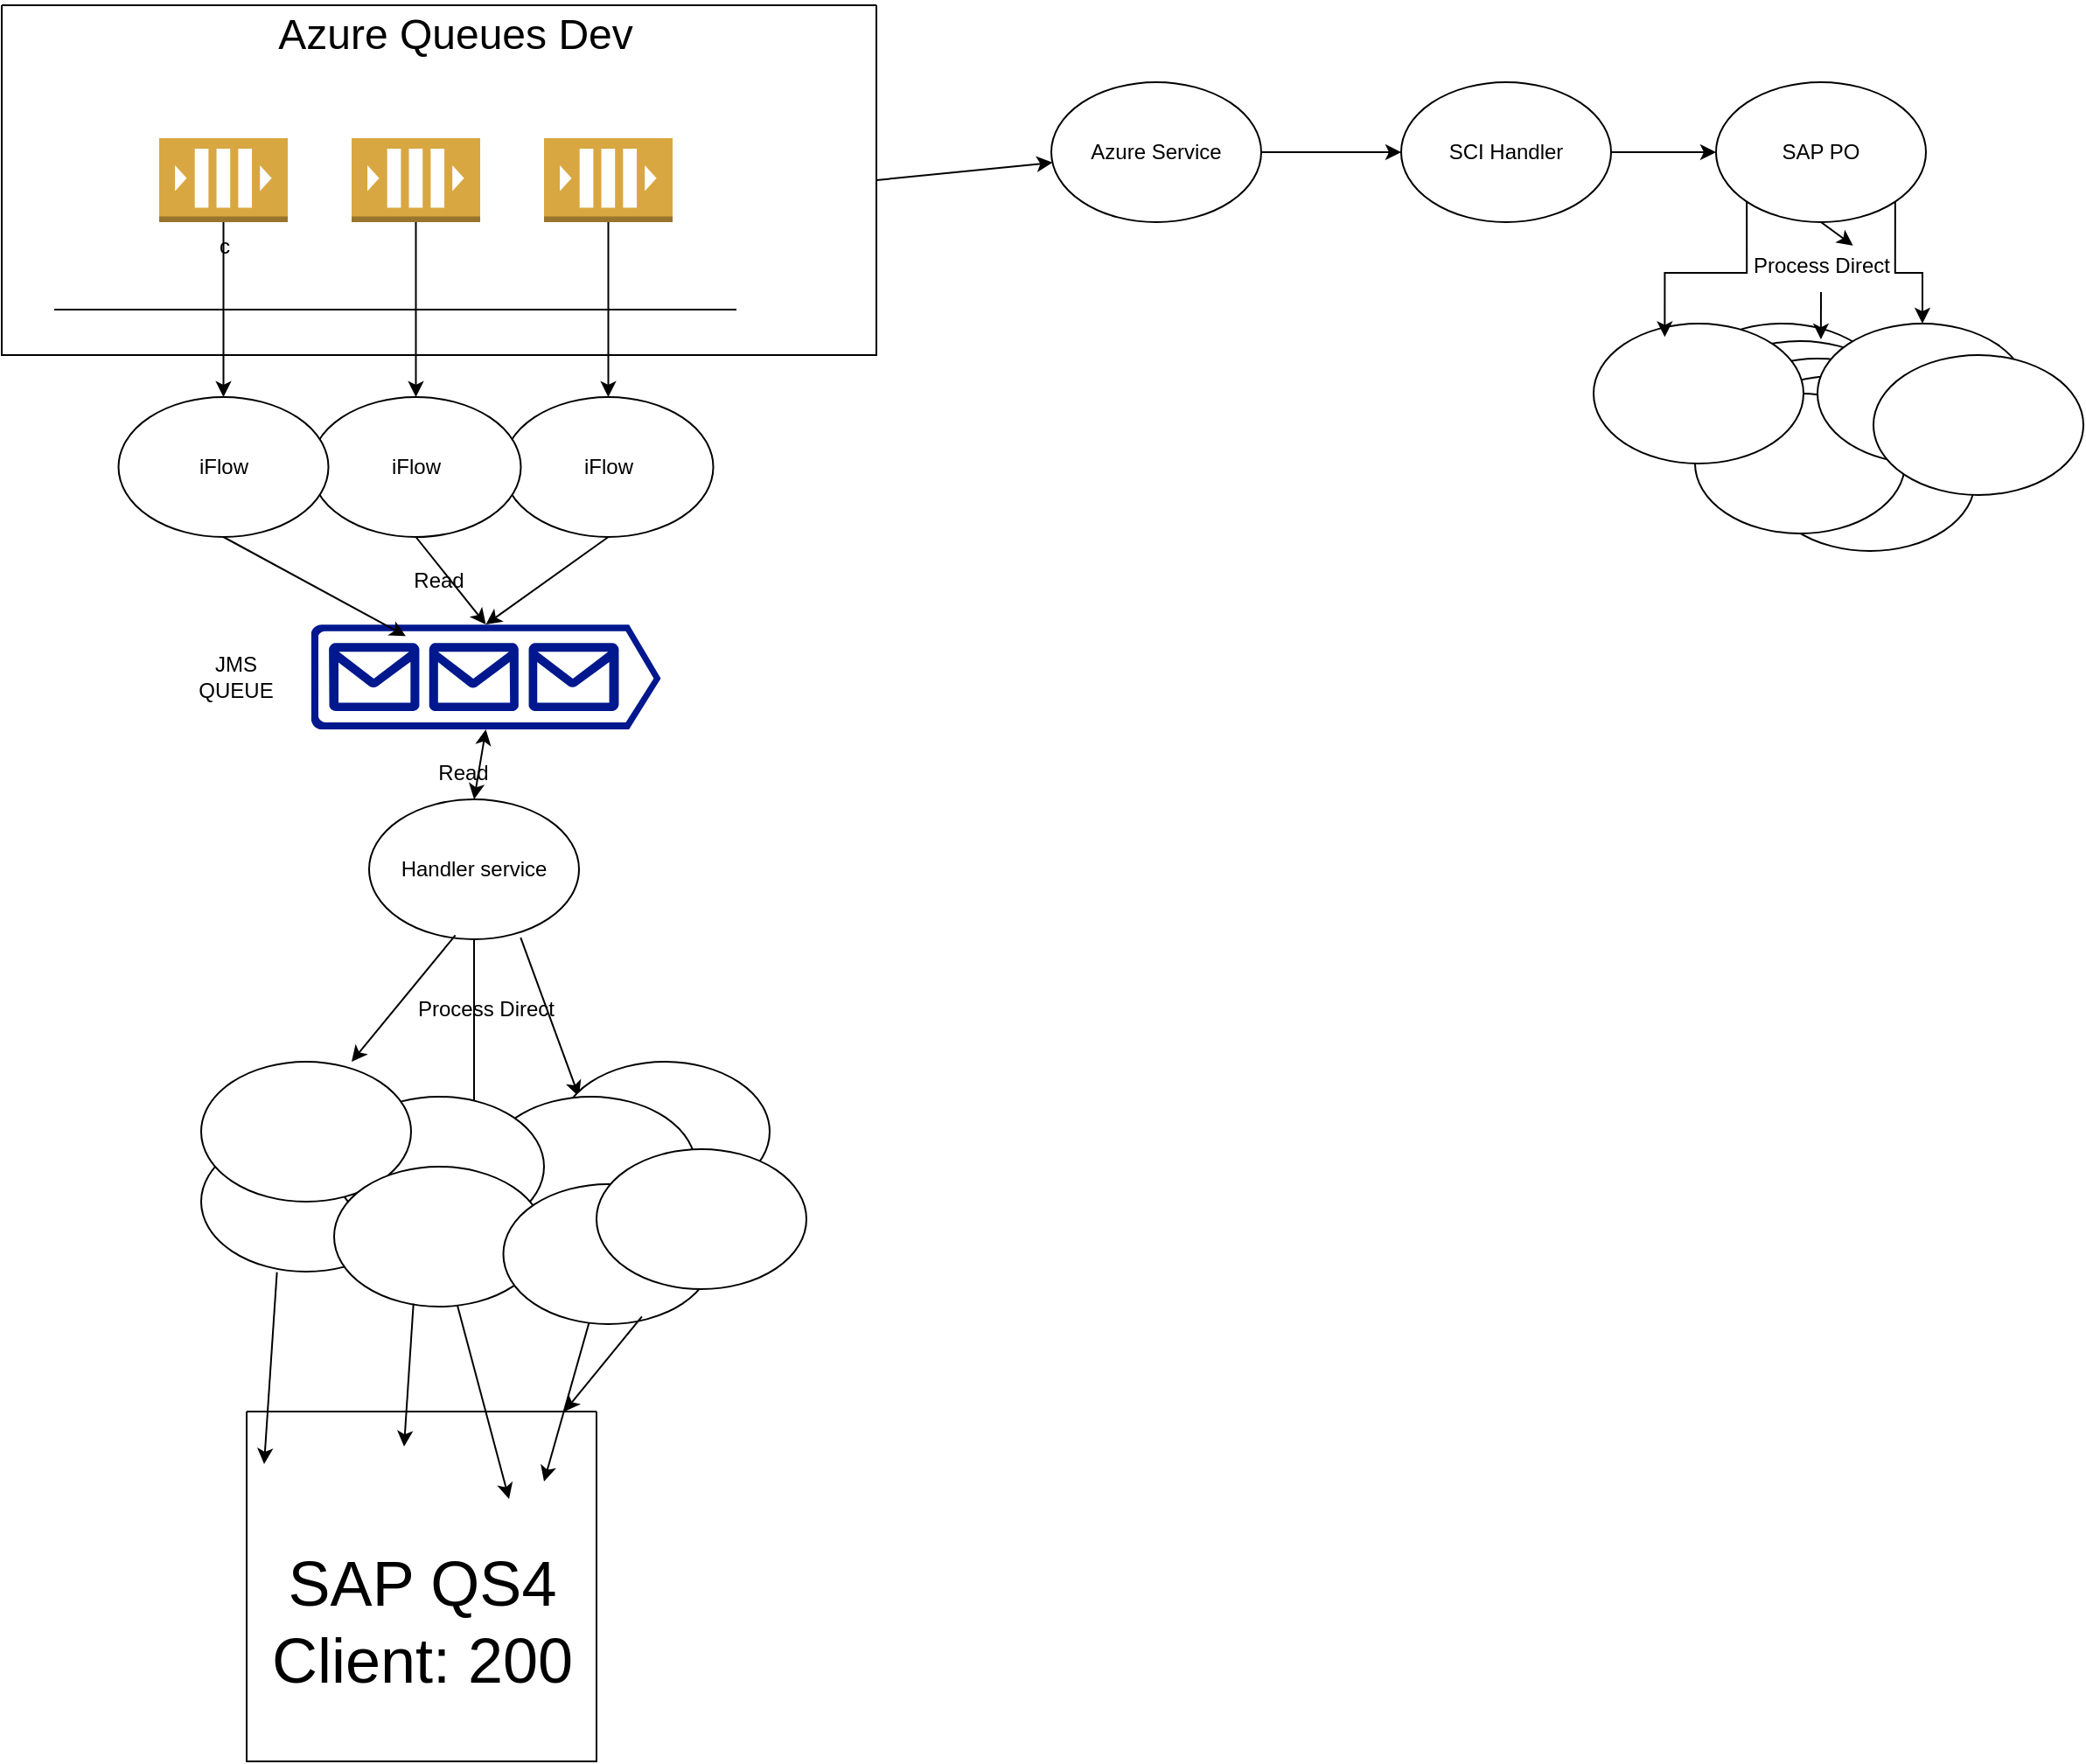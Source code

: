 <mxfile version="26.2.5">
  <diagram id="C5RBs43oDa-KdzZeNtuy" name="Page-1">
    <mxGraphModel dx="1576" dy="2071" grid="1" gridSize="10" guides="1" tooltips="1" connect="1" arrows="1" fold="1" page="1" pageScale="1" pageWidth="827" pageHeight="1169" math="0" shadow="0">
      <root>
        <mxCell id="WIyWlLk6GJQsqaUBKTNV-0" />
        <mxCell id="WIyWlLk6GJQsqaUBKTNV-1" parent="WIyWlLk6GJQsqaUBKTNV-0" />
        <mxCell id="n06JC92JtDvAnd-jPqie-0" value="c" style="outlineConnect=0;dashed=0;verticalLabelPosition=bottom;verticalAlign=top;align=center;html=1;shape=mxgraph.aws3.queue;fillColor=#D9A741;gradientColor=none;" vertex="1" parent="WIyWlLk6GJQsqaUBKTNV-1">
          <mxGeometry x="330" y="72" width="73.5" height="48" as="geometry" />
        </mxCell>
        <mxCell id="n06JC92JtDvAnd-jPqie-1" value="" style="outlineConnect=0;dashed=0;verticalLabelPosition=bottom;verticalAlign=top;align=center;html=1;shape=mxgraph.aws3.queue;fillColor=#D9A741;gradientColor=none;" vertex="1" parent="WIyWlLk6GJQsqaUBKTNV-1">
          <mxGeometry x="440" y="72" width="73.5" height="48" as="geometry" />
        </mxCell>
        <mxCell id="n06JC92JtDvAnd-jPqie-2" value="" style="outlineConnect=0;dashed=0;verticalLabelPosition=bottom;verticalAlign=top;align=center;html=1;shape=mxgraph.aws3.queue;fillColor=#D9A741;gradientColor=none;" vertex="1" parent="WIyWlLk6GJQsqaUBKTNV-1">
          <mxGeometry x="550" y="72" width="73.5" height="48" as="geometry" />
        </mxCell>
        <mxCell id="n06JC92JtDvAnd-jPqie-3" value="iFlow" style="ellipse;whiteSpace=wrap;html=1;" vertex="1" parent="WIyWlLk6GJQsqaUBKTNV-1">
          <mxGeometry x="526.75" y="220" width="120" height="80" as="geometry" />
        </mxCell>
        <mxCell id="n06JC92JtDvAnd-jPqie-5" value="" style="endArrow=classic;html=1;rounded=0;" edge="1" parent="WIyWlLk6GJQsqaUBKTNV-1" source="n06JC92JtDvAnd-jPqie-0" target="n06JC92JtDvAnd-jPqie-8">
          <mxGeometry width="50" height="50" relative="1" as="geometry">
            <mxPoint x="480" y="190" as="sourcePoint" />
            <mxPoint x="560" y="250" as="targetPoint" />
          </mxGeometry>
        </mxCell>
        <mxCell id="n06JC92JtDvAnd-jPqie-6" value="" style="endArrow=classic;html=1;rounded=0;" edge="1" parent="WIyWlLk6GJQsqaUBKTNV-1" source="n06JC92JtDvAnd-jPqie-2" target="n06JC92JtDvAnd-jPqie-3">
          <mxGeometry width="50" height="50" relative="1" as="geometry">
            <mxPoint x="550" y="170" as="sourcePoint" />
            <mxPoint x="811" y="247" as="targetPoint" />
          </mxGeometry>
        </mxCell>
        <mxCell id="n06JC92JtDvAnd-jPqie-7" value="iFlow" style="ellipse;whiteSpace=wrap;html=1;" vertex="1" parent="WIyWlLk6GJQsqaUBKTNV-1">
          <mxGeometry x="416.75" y="220" width="120" height="80" as="geometry" />
        </mxCell>
        <mxCell id="n06JC92JtDvAnd-jPqie-8" value="iFlow" style="ellipse;whiteSpace=wrap;html=1;" vertex="1" parent="WIyWlLk6GJQsqaUBKTNV-1">
          <mxGeometry x="306.75" y="220" width="120" height="80" as="geometry" />
        </mxCell>
        <mxCell id="n06JC92JtDvAnd-jPqie-10" value="" style="endArrow=classic;html=1;rounded=0;" edge="1" parent="WIyWlLk6GJQsqaUBKTNV-1" source="n06JC92JtDvAnd-jPqie-1" target="n06JC92JtDvAnd-jPqie-7">
          <mxGeometry width="50" height="50" relative="1" as="geometry">
            <mxPoint x="480" y="190" as="sourcePoint" />
            <mxPoint x="530" y="140" as="targetPoint" />
          </mxGeometry>
        </mxCell>
        <mxCell id="n06JC92JtDvAnd-jPqie-12" value="" style="endArrow=none;html=1;rounded=0;" edge="1" parent="WIyWlLk6GJQsqaUBKTNV-1">
          <mxGeometry width="50" height="50" relative="1" as="geometry">
            <mxPoint x="270" y="170" as="sourcePoint" />
            <mxPoint x="660" y="170" as="targetPoint" />
          </mxGeometry>
        </mxCell>
        <mxCell id="n06JC92JtDvAnd-jPqie-14" value="" style="swimlane;startSize=0;" vertex="1" parent="WIyWlLk6GJQsqaUBKTNV-1">
          <mxGeometry x="240" y="-4" width="500" height="200" as="geometry" />
        </mxCell>
        <mxCell id="n06JC92JtDvAnd-jPqie-15" value="&lt;font style=&quot;font-size: 24px;&quot;&gt;Azure Queues Dev&lt;/font&gt;" style="text;html=1;align=center;verticalAlign=middle;resizable=0;points=[];autosize=1;strokeColor=none;fillColor=none;" vertex="1" parent="WIyWlLk6GJQsqaUBKTNV-1">
          <mxGeometry x="384" y="-7" width="230" height="40" as="geometry" />
        </mxCell>
        <mxCell id="n06JC92JtDvAnd-jPqie-17" value="" style="sketch=0;aspect=fixed;pointerEvents=1;shadow=0;dashed=0;html=1;strokeColor=none;labelPosition=center;verticalLabelPosition=bottom;verticalAlign=top;align=center;fillColor=#00188D;shape=mxgraph.azure.queue_generic" vertex="1" parent="WIyWlLk6GJQsqaUBKTNV-1">
          <mxGeometry x="416.75" y="350" width="200" height="60" as="geometry" />
        </mxCell>
        <mxCell id="n06JC92JtDvAnd-jPqie-18" value="" style="endArrow=classic;html=1;rounded=0;exitX=0.5;exitY=1;exitDx=0;exitDy=0;entryX=0.5;entryY=0;entryDx=0;entryDy=0;entryPerimeter=0;" edge="1" parent="WIyWlLk6GJQsqaUBKTNV-1" source="n06JC92JtDvAnd-jPqie-7" target="n06JC92JtDvAnd-jPqie-17">
          <mxGeometry width="50" height="50" relative="1" as="geometry">
            <mxPoint x="496.75" y="310" as="sourcePoint" />
            <mxPoint x="490" y="340" as="targetPoint" />
          </mxGeometry>
        </mxCell>
        <mxCell id="n06JC92JtDvAnd-jPqie-19" value="" style="endArrow=classic;html=1;rounded=0;exitX=0.5;exitY=1;exitDx=0;exitDy=0;entryX=0.271;entryY=0.111;entryDx=0;entryDy=0;entryPerimeter=0;" edge="1" parent="WIyWlLk6GJQsqaUBKTNV-1" source="n06JC92JtDvAnd-jPqie-8" target="n06JC92JtDvAnd-jPqie-17">
          <mxGeometry width="50" height="50" relative="1" as="geometry">
            <mxPoint x="480" y="250" as="sourcePoint" />
            <mxPoint x="530" y="200" as="targetPoint" />
          </mxGeometry>
        </mxCell>
        <mxCell id="n06JC92JtDvAnd-jPqie-20" value="" style="endArrow=classic;html=1;rounded=0;exitX=0.5;exitY=1;exitDx=0;exitDy=0;entryX=0.5;entryY=0;entryDx=0;entryDy=0;entryPerimeter=0;" edge="1" parent="WIyWlLk6GJQsqaUBKTNV-1" source="n06JC92JtDvAnd-jPqie-3" target="n06JC92JtDvAnd-jPqie-17">
          <mxGeometry width="50" height="50" relative="1" as="geometry">
            <mxPoint x="590" y="320" as="sourcePoint" />
            <mxPoint x="560" y="340" as="targetPoint" />
          </mxGeometry>
        </mxCell>
        <mxCell id="n06JC92JtDvAnd-jPqie-21" value="JMS QUEUE" style="text;html=1;align=center;verticalAlign=middle;whiteSpace=wrap;rounded=0;" vertex="1" parent="WIyWlLk6GJQsqaUBKTNV-1">
          <mxGeometry x="343.5" y="365" width="60" height="30" as="geometry" />
        </mxCell>
        <mxCell id="n06JC92JtDvAnd-jPqie-22" value="Handler service" style="ellipse;whiteSpace=wrap;html=1;" vertex="1" parent="WIyWlLk6GJQsqaUBKTNV-1">
          <mxGeometry x="450" y="450" width="120" height="80" as="geometry" />
        </mxCell>
        <mxCell id="n06JC92JtDvAnd-jPqie-24" value="" style="endArrow=classic;html=1;rounded=0;exitX=0.411;exitY=0.971;exitDx=0;exitDy=0;exitPerimeter=0;" edge="1" parent="WIyWlLk6GJQsqaUBKTNV-1" source="n06JC92JtDvAnd-jPqie-22">
          <mxGeometry width="50" height="50" relative="1" as="geometry">
            <mxPoint x="480" y="480" as="sourcePoint" />
            <mxPoint x="440" y="600" as="targetPoint" />
          </mxGeometry>
        </mxCell>
        <mxCell id="n06JC92JtDvAnd-jPqie-25" value="" style="endArrow=classic;html=1;rounded=0;exitX=0.722;exitY=0.988;exitDx=0;exitDy=0;exitPerimeter=0;" edge="1" parent="WIyWlLk6GJQsqaUBKTNV-1" source="n06JC92JtDvAnd-jPqie-22">
          <mxGeometry width="50" height="50" relative="1" as="geometry">
            <mxPoint x="590" y="650" as="sourcePoint" />
            <mxPoint x="570" y="620" as="targetPoint" />
          </mxGeometry>
        </mxCell>
        <mxCell id="n06JC92JtDvAnd-jPqie-26" value="" style="endArrow=classic;startArrow=classic;html=1;rounded=0;exitX=0.5;exitY=1;exitDx=0;exitDy=0;exitPerimeter=0;entryX=0.5;entryY=0;entryDx=0;entryDy=0;" edge="1" parent="WIyWlLk6GJQsqaUBKTNV-1" source="n06JC92JtDvAnd-jPqie-17" target="n06JC92JtDvAnd-jPqie-22">
          <mxGeometry width="50" height="50" relative="1" as="geometry">
            <mxPoint x="480" y="480" as="sourcePoint" />
            <mxPoint x="530" y="430" as="targetPoint" />
          </mxGeometry>
        </mxCell>
        <mxCell id="n06JC92JtDvAnd-jPqie-28" value="" style="endArrow=classic;html=1;rounded=0;exitX=0.5;exitY=1;exitDx=0;exitDy=0;" edge="1" parent="WIyWlLk6GJQsqaUBKTNV-1" source="n06JC92JtDvAnd-jPqie-22">
          <mxGeometry width="50" height="50" relative="1" as="geometry">
            <mxPoint x="510" y="530" as="sourcePoint" />
            <mxPoint x="510" y="660" as="targetPoint" />
          </mxGeometry>
        </mxCell>
        <mxCell id="n06JC92JtDvAnd-jPqie-29" value="Read" style="text;html=1;align=center;verticalAlign=middle;whiteSpace=wrap;rounded=0;" vertex="1" parent="WIyWlLk6GJQsqaUBKTNV-1">
          <mxGeometry x="370" y="310" width="240" height="30" as="geometry" />
        </mxCell>
        <mxCell id="n06JC92JtDvAnd-jPqie-30" value="Read" style="text;html=1;align=center;verticalAlign=middle;whiteSpace=wrap;rounded=0;" vertex="1" parent="WIyWlLk6GJQsqaUBKTNV-1">
          <mxGeometry x="383.5" y="420" width="240" height="30" as="geometry" />
        </mxCell>
        <mxCell id="n06JC92JtDvAnd-jPqie-31" value="Process Direct" style="text;html=1;align=center;verticalAlign=middle;whiteSpace=wrap;rounded=0;" vertex="1" parent="WIyWlLk6GJQsqaUBKTNV-1">
          <mxGeometry x="396.75" y="555" width="240" height="30" as="geometry" />
        </mxCell>
        <mxCell id="n06JC92JtDvAnd-jPqie-32" value="" style="ellipse;whiteSpace=wrap;html=1;" vertex="1" parent="WIyWlLk6GJQsqaUBKTNV-1">
          <mxGeometry x="354" y="640" width="120" height="80" as="geometry" />
        </mxCell>
        <mxCell id="n06JC92JtDvAnd-jPqie-33" value="" style="ellipse;whiteSpace=wrap;html=1;" vertex="1" parent="WIyWlLk6GJQsqaUBKTNV-1">
          <mxGeometry x="559" y="600" width="120" height="80" as="geometry" />
        </mxCell>
        <mxCell id="n06JC92JtDvAnd-jPqie-34" value="" style="ellipse;whiteSpace=wrap;html=1;" vertex="1" parent="WIyWlLk6GJQsqaUBKTNV-1">
          <mxGeometry x="516.75" y="620" width="120" height="80" as="geometry" />
        </mxCell>
        <mxCell id="n06JC92JtDvAnd-jPqie-35" value="" style="ellipse;whiteSpace=wrap;html=1;" vertex="1" parent="WIyWlLk6GJQsqaUBKTNV-1">
          <mxGeometry x="430" y="620" width="120" height="80" as="geometry" />
        </mxCell>
        <mxCell id="n06JC92JtDvAnd-jPqie-36" value="" style="ellipse;whiteSpace=wrap;html=1;" vertex="1" parent="WIyWlLk6GJQsqaUBKTNV-1">
          <mxGeometry x="354" y="600" width="120" height="80" as="geometry" />
        </mxCell>
        <mxCell id="n06JC92JtDvAnd-jPqie-37" value="" style="ellipse;whiteSpace=wrap;html=1;" vertex="1" parent="WIyWlLk6GJQsqaUBKTNV-1">
          <mxGeometry x="430" y="660" width="120" height="80" as="geometry" />
        </mxCell>
        <mxCell id="n06JC92JtDvAnd-jPqie-38" value="" style="ellipse;whiteSpace=wrap;html=1;" vertex="1" parent="WIyWlLk6GJQsqaUBKTNV-1">
          <mxGeometry x="526.75" y="670" width="120" height="80" as="geometry" />
        </mxCell>
        <mxCell id="n06JC92JtDvAnd-jPqie-39" value="" style="ellipse;whiteSpace=wrap;html=1;" vertex="1" parent="WIyWlLk6GJQsqaUBKTNV-1">
          <mxGeometry x="580" y="650" width="120" height="80" as="geometry" />
        </mxCell>
        <mxCell id="n06JC92JtDvAnd-jPqie-40" value="" style="endArrow=classic;html=1;rounded=0;" edge="1" parent="WIyWlLk6GJQsqaUBKTNV-1" source="n06JC92JtDvAnd-jPqie-38">
          <mxGeometry width="50" height="50" relative="1" as="geometry">
            <mxPoint x="570" y="820" as="sourcePoint" />
            <mxPoint x="550" y="840" as="targetPoint" />
          </mxGeometry>
        </mxCell>
        <mxCell id="n06JC92JtDvAnd-jPqie-41" value="" style="endArrow=classic;html=1;rounded=0;" edge="1" parent="WIyWlLk6GJQsqaUBKTNV-1" source="n06JC92JtDvAnd-jPqie-37">
          <mxGeometry width="50" height="50" relative="1" as="geometry">
            <mxPoint x="490" y="790" as="sourcePoint" />
            <mxPoint x="530" y="850" as="targetPoint" />
          </mxGeometry>
        </mxCell>
        <mxCell id="n06JC92JtDvAnd-jPqie-42" value="" style="endArrow=classic;html=1;rounded=0;exitX=0.361;exitY=1.004;exitDx=0;exitDy=0;exitPerimeter=0;" edge="1" parent="WIyWlLk6GJQsqaUBKTNV-1" source="n06JC92JtDvAnd-jPqie-32">
          <mxGeometry width="50" height="50" relative="1" as="geometry">
            <mxPoint x="400" y="730" as="sourcePoint" />
            <mxPoint x="390" y="830" as="targetPoint" />
          </mxGeometry>
        </mxCell>
        <mxCell id="n06JC92JtDvAnd-jPqie-43" value="" style="endArrow=classic;html=1;rounded=0;exitX=0.378;exitY=0.979;exitDx=0;exitDy=0;exitPerimeter=0;" edge="1" parent="WIyWlLk6GJQsqaUBKTNV-1" source="n06JC92JtDvAnd-jPqie-37">
          <mxGeometry width="50" height="50" relative="1" as="geometry">
            <mxPoint x="490" y="790" as="sourcePoint" />
            <mxPoint x="470" y="820" as="targetPoint" />
          </mxGeometry>
        </mxCell>
        <mxCell id="n06JC92JtDvAnd-jPqie-44" value="" style="endArrow=classic;html=1;rounded=0;exitX=0.66;exitY=0.946;exitDx=0;exitDy=0;exitPerimeter=0;" edge="1" parent="WIyWlLk6GJQsqaUBKTNV-1" source="n06JC92JtDvAnd-jPqie-38" target="n06JC92JtDvAnd-jPqie-45">
          <mxGeometry width="50" height="50" relative="1" as="geometry">
            <mxPoint x="490" y="790" as="sourcePoint" />
            <mxPoint x="590" y="850" as="targetPoint" />
          </mxGeometry>
        </mxCell>
        <mxCell id="n06JC92JtDvAnd-jPqie-45" value="" style="swimlane;startSize=0;" vertex="1" parent="WIyWlLk6GJQsqaUBKTNV-1">
          <mxGeometry x="380" y="800" width="200" height="200" as="geometry" />
        </mxCell>
        <mxCell id="n06JC92JtDvAnd-jPqie-47" value="&lt;font style=&quot;font-size: 36px;&quot;&gt;SAP QS4&lt;br&gt;Client: 200&lt;/font&gt;" style="text;html=1;align=center;verticalAlign=middle;resizable=0;points=[];autosize=1;strokeColor=none;fillColor=none;" vertex="1" parent="n06JC92JtDvAnd-jPqie-45">
          <mxGeometry y="70" width="200" height="100" as="geometry" />
        </mxCell>
        <mxCell id="n06JC92JtDvAnd-jPqie-52" style="edgeStyle=orthogonalEdgeStyle;rounded=0;orthogonalLoop=1;jettySize=auto;html=1;exitX=1;exitY=0.5;exitDx=0;exitDy=0;entryX=0;entryY=0.5;entryDx=0;entryDy=0;" edge="1" parent="WIyWlLk6GJQsqaUBKTNV-1" source="n06JC92JtDvAnd-jPqie-48" target="n06JC92JtDvAnd-jPqie-49">
          <mxGeometry relative="1" as="geometry" />
        </mxCell>
        <mxCell id="n06JC92JtDvAnd-jPqie-48" value="Azure Service" style="ellipse;whiteSpace=wrap;html=1;" vertex="1" parent="WIyWlLk6GJQsqaUBKTNV-1">
          <mxGeometry x="840" y="40" width="120" height="80" as="geometry" />
        </mxCell>
        <mxCell id="n06JC92JtDvAnd-jPqie-53" style="edgeStyle=orthogonalEdgeStyle;rounded=0;orthogonalLoop=1;jettySize=auto;html=1;exitX=1;exitY=0.5;exitDx=0;exitDy=0;entryX=0;entryY=0.5;entryDx=0;entryDy=0;" edge="1" parent="WIyWlLk6GJQsqaUBKTNV-1" source="n06JC92JtDvAnd-jPqie-49" target="n06JC92JtDvAnd-jPqie-50">
          <mxGeometry relative="1" as="geometry" />
        </mxCell>
        <mxCell id="n06JC92JtDvAnd-jPqie-49" value="SCI Handler" style="ellipse;whiteSpace=wrap;html=1;" vertex="1" parent="WIyWlLk6GJQsqaUBKTNV-1">
          <mxGeometry x="1040" y="40" width="120" height="80" as="geometry" />
        </mxCell>
        <mxCell id="n06JC92JtDvAnd-jPqie-65" style="edgeStyle=orthogonalEdgeStyle;rounded=0;orthogonalLoop=1;jettySize=auto;html=1;exitX=1;exitY=1;exitDx=0;exitDy=0;entryX=0.5;entryY=0;entryDx=0;entryDy=0;" edge="1" parent="WIyWlLk6GJQsqaUBKTNV-1" source="n06JC92JtDvAnd-jPqie-50" target="n06JC92JtDvAnd-jPqie-62">
          <mxGeometry relative="1" as="geometry" />
        </mxCell>
        <mxCell id="n06JC92JtDvAnd-jPqie-50" value="SAP PO" style="ellipse;whiteSpace=wrap;html=1;" vertex="1" parent="WIyWlLk6GJQsqaUBKTNV-1">
          <mxGeometry x="1220" y="40" width="120" height="80" as="geometry" />
        </mxCell>
        <mxCell id="n06JC92JtDvAnd-jPqie-51" value="" style="endArrow=classic;html=1;rounded=0;exitX=1;exitY=0.5;exitDx=0;exitDy=0;" edge="1" parent="WIyWlLk6GJQsqaUBKTNV-1" source="n06JC92JtDvAnd-jPqie-14" target="n06JC92JtDvAnd-jPqie-48">
          <mxGeometry width="50" height="50" relative="1" as="geometry">
            <mxPoint x="970" y="360" as="sourcePoint" />
            <mxPoint x="1020" y="310" as="targetPoint" />
          </mxGeometry>
        </mxCell>
        <mxCell id="n06JC92JtDvAnd-jPqie-54" value="" style="ellipse;whiteSpace=wrap;html=1;" vertex="1" parent="WIyWlLk6GJQsqaUBKTNV-1">
          <mxGeometry x="1198" y="178" width="120" height="80" as="geometry" />
        </mxCell>
        <mxCell id="n06JC92JtDvAnd-jPqie-55" value="" style="ellipse;whiteSpace=wrap;html=1;" vertex="1" parent="WIyWlLk6GJQsqaUBKTNV-1">
          <mxGeometry x="1208" y="188" width="120" height="80" as="geometry" />
        </mxCell>
        <mxCell id="n06JC92JtDvAnd-jPqie-56" value="" style="ellipse;whiteSpace=wrap;html=1;" vertex="1" parent="WIyWlLk6GJQsqaUBKTNV-1">
          <mxGeometry x="1218" y="198" width="120" height="80" as="geometry" />
        </mxCell>
        <mxCell id="n06JC92JtDvAnd-jPqie-57" value="" style="ellipse;whiteSpace=wrap;html=1;" vertex="1" parent="WIyWlLk6GJQsqaUBKTNV-1">
          <mxGeometry x="1228" y="208" width="120" height="80" as="geometry" />
        </mxCell>
        <mxCell id="n06JC92JtDvAnd-jPqie-58" value="" style="ellipse;whiteSpace=wrap;html=1;" vertex="1" parent="WIyWlLk6GJQsqaUBKTNV-1">
          <mxGeometry x="1238" y="218" width="120" height="80" as="geometry" />
        </mxCell>
        <mxCell id="n06JC92JtDvAnd-jPqie-59" value="" style="ellipse;whiteSpace=wrap;html=1;" vertex="1" parent="WIyWlLk6GJQsqaUBKTNV-1">
          <mxGeometry x="1248" y="228" width="120" height="80" as="geometry" />
        </mxCell>
        <mxCell id="n06JC92JtDvAnd-jPqie-60" value="" style="ellipse;whiteSpace=wrap;html=1;" vertex="1" parent="WIyWlLk6GJQsqaUBKTNV-1">
          <mxGeometry x="1208" y="218" width="120" height="80" as="geometry" />
        </mxCell>
        <mxCell id="n06JC92JtDvAnd-jPqie-61" value="" style="ellipse;whiteSpace=wrap;html=1;" vertex="1" parent="WIyWlLk6GJQsqaUBKTNV-1">
          <mxGeometry x="1150" y="178" width="120" height="80" as="geometry" />
        </mxCell>
        <mxCell id="n06JC92JtDvAnd-jPqie-62" value="" style="ellipse;whiteSpace=wrap;html=1;" vertex="1" parent="WIyWlLk6GJQsqaUBKTNV-1">
          <mxGeometry x="1278" y="178" width="120" height="80" as="geometry" />
        </mxCell>
        <mxCell id="n06JC92JtDvAnd-jPqie-63" value="" style="ellipse;whiteSpace=wrap;html=1;" vertex="1" parent="WIyWlLk6GJQsqaUBKTNV-1">
          <mxGeometry x="1310" y="196" width="120" height="80" as="geometry" />
        </mxCell>
        <mxCell id="n06JC92JtDvAnd-jPqie-64" value="" style="endArrow=classic;html=1;rounded=0;entryX=0.683;entryY=0.113;entryDx=0;entryDy=0;exitX=0.5;exitY=1;exitDx=0;exitDy=0;entryPerimeter=0;" edge="1" parent="WIyWlLk6GJQsqaUBKTNV-1" source="n06JC92JtDvAnd-jPqie-69" target="n06JC92JtDvAnd-jPqie-54">
          <mxGeometry width="50" height="50" relative="1" as="geometry">
            <mxPoint x="970" y="360" as="sourcePoint" />
            <mxPoint x="1020" y="310" as="targetPoint" />
          </mxGeometry>
        </mxCell>
        <mxCell id="n06JC92JtDvAnd-jPqie-66" style="edgeStyle=orthogonalEdgeStyle;rounded=0;orthogonalLoop=1;jettySize=auto;html=1;exitX=0;exitY=1;exitDx=0;exitDy=0;entryX=0.339;entryY=0.096;entryDx=0;entryDy=0;entryPerimeter=0;" edge="1" parent="WIyWlLk6GJQsqaUBKTNV-1" source="n06JC92JtDvAnd-jPqie-50" target="n06JC92JtDvAnd-jPqie-61">
          <mxGeometry relative="1" as="geometry" />
        </mxCell>
        <mxCell id="n06JC92JtDvAnd-jPqie-70" value="" style="endArrow=classic;html=1;rounded=0;entryX=0.683;entryY=0.113;entryDx=0;entryDy=0;exitX=0.5;exitY=1;exitDx=0;exitDy=0;entryPerimeter=0;" edge="1" parent="WIyWlLk6GJQsqaUBKTNV-1" source="n06JC92JtDvAnd-jPqie-50" target="n06JC92JtDvAnd-jPqie-69">
          <mxGeometry width="50" height="50" relative="1" as="geometry">
            <mxPoint x="1280" y="120" as="sourcePoint" />
            <mxPoint x="1280" y="187" as="targetPoint" />
          </mxGeometry>
        </mxCell>
        <mxCell id="n06JC92JtDvAnd-jPqie-69" value="Process Direct" style="text;html=1;align=center;verticalAlign=middle;resizable=0;points=[];autosize=1;strokeColor=none;fillColor=none;" vertex="1" parent="WIyWlLk6GJQsqaUBKTNV-1">
          <mxGeometry x="1230" y="130" width="100" height="30" as="geometry" />
        </mxCell>
      </root>
    </mxGraphModel>
  </diagram>
</mxfile>

